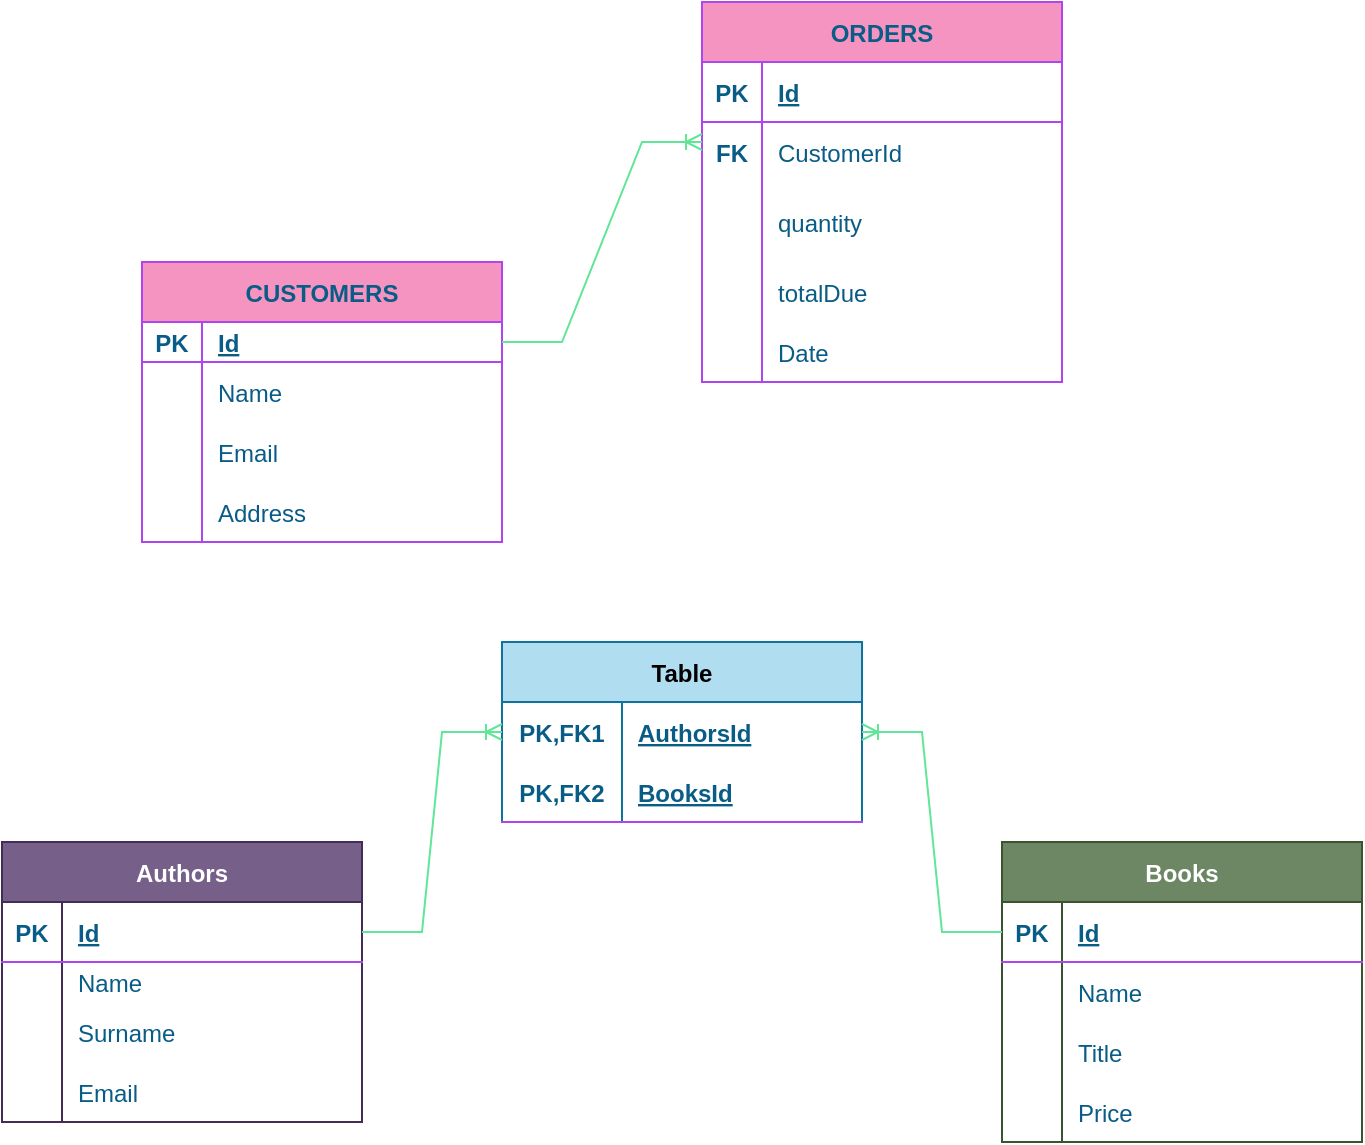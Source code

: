 <mxfile version="20.6.0" type="github"><diagram id="cWvMnReWxe6fXJDo-hfI" name="Page-1"><mxGraphModel dx="735" dy="468" grid="1" gridSize="10" guides="1" tooltips="1" connect="1" arrows="1" fold="1" page="1" pageScale="1" pageWidth="827" pageHeight="1169" math="0" shadow="0"><root><mxCell id="0"/><mxCell id="1" parent="0"/><mxCell id="p9WgMxIg7uRtwObwX0NN-1" value="CUSTOMERS" style="shape=table;startSize=30;container=1;collapsible=1;childLayout=tableLayout;fixedRows=1;rowLines=0;fontStyle=1;align=center;resizeLast=1;fillColor=#F694C1;strokeColor=#AF45ED;fontColor=#095C86;" vertex="1" parent="1"><mxGeometry x="80" y="150" width="180" height="140" as="geometry"/></mxCell><mxCell id="p9WgMxIg7uRtwObwX0NN-2" value="" style="shape=tableRow;horizontal=0;startSize=0;swimlaneHead=0;swimlaneBody=0;fillColor=none;collapsible=0;dropTarget=0;points=[[0,0.5],[1,0.5]];portConstraint=eastwest;top=0;left=0;right=0;bottom=1;strokeColor=#AF45ED;fontColor=#095C86;" vertex="1" parent="p9WgMxIg7uRtwObwX0NN-1"><mxGeometry y="30" width="180" height="20" as="geometry"/></mxCell><mxCell id="p9WgMxIg7uRtwObwX0NN-3" value="PK" style="shape=partialRectangle;connectable=0;fillColor=none;top=0;left=0;bottom=0;right=0;fontStyle=1;overflow=hidden;strokeColor=#AF45ED;fontColor=#095C86;" vertex="1" parent="p9WgMxIg7uRtwObwX0NN-2"><mxGeometry width="30" height="20" as="geometry"><mxRectangle width="30" height="20" as="alternateBounds"/></mxGeometry></mxCell><mxCell id="p9WgMxIg7uRtwObwX0NN-4" value="Id" style="shape=partialRectangle;connectable=0;fillColor=none;top=0;left=0;bottom=0;right=0;align=left;spacingLeft=6;fontStyle=5;overflow=hidden;strokeColor=#AF45ED;fontColor=#095C86;" vertex="1" parent="p9WgMxIg7uRtwObwX0NN-2"><mxGeometry x="30" width="150" height="20" as="geometry"><mxRectangle width="150" height="20" as="alternateBounds"/></mxGeometry></mxCell><mxCell id="p9WgMxIg7uRtwObwX0NN-5" value="" style="shape=tableRow;horizontal=0;startSize=0;swimlaneHead=0;swimlaneBody=0;fillColor=none;collapsible=0;dropTarget=0;points=[[0,0.5],[1,0.5]];portConstraint=eastwest;top=0;left=0;right=0;bottom=0;strokeColor=#AF45ED;fontColor=#095C86;" vertex="1" parent="p9WgMxIg7uRtwObwX0NN-1"><mxGeometry y="50" width="180" height="30" as="geometry"/></mxCell><mxCell id="p9WgMxIg7uRtwObwX0NN-6" value="" style="shape=partialRectangle;connectable=0;fillColor=none;top=0;left=0;bottom=0;right=0;editable=1;overflow=hidden;strokeColor=#AF45ED;fontColor=#095C86;" vertex="1" parent="p9WgMxIg7uRtwObwX0NN-5"><mxGeometry width="30" height="30" as="geometry"><mxRectangle width="30" height="30" as="alternateBounds"/></mxGeometry></mxCell><mxCell id="p9WgMxIg7uRtwObwX0NN-7" value="Name" style="shape=partialRectangle;connectable=0;fillColor=none;top=0;left=0;bottom=0;right=0;align=left;spacingLeft=6;overflow=hidden;strokeColor=#AF45ED;fontColor=#095C86;" vertex="1" parent="p9WgMxIg7uRtwObwX0NN-5"><mxGeometry x="30" width="150" height="30" as="geometry"><mxRectangle width="150" height="30" as="alternateBounds"/></mxGeometry></mxCell><mxCell id="p9WgMxIg7uRtwObwX0NN-8" value="" style="shape=tableRow;horizontal=0;startSize=0;swimlaneHead=0;swimlaneBody=0;fillColor=none;collapsible=0;dropTarget=0;points=[[0,0.5],[1,0.5]];portConstraint=eastwest;top=0;left=0;right=0;bottom=0;strokeColor=#AF45ED;fontColor=#095C86;" vertex="1" parent="p9WgMxIg7uRtwObwX0NN-1"><mxGeometry y="80" width="180" height="30" as="geometry"/></mxCell><mxCell id="p9WgMxIg7uRtwObwX0NN-9" value="" style="shape=partialRectangle;connectable=0;fillColor=none;top=0;left=0;bottom=0;right=0;editable=1;overflow=hidden;strokeColor=#AF45ED;fontColor=#095C86;" vertex="1" parent="p9WgMxIg7uRtwObwX0NN-8"><mxGeometry width="30" height="30" as="geometry"><mxRectangle width="30" height="30" as="alternateBounds"/></mxGeometry></mxCell><mxCell id="p9WgMxIg7uRtwObwX0NN-10" value="Email" style="shape=partialRectangle;connectable=0;fillColor=none;top=0;left=0;bottom=0;right=0;align=left;spacingLeft=6;overflow=hidden;strokeColor=#AF45ED;fontColor=#095C86;" vertex="1" parent="p9WgMxIg7uRtwObwX0NN-8"><mxGeometry x="30" width="150" height="30" as="geometry"><mxRectangle width="150" height="30" as="alternateBounds"/></mxGeometry></mxCell><mxCell id="p9WgMxIg7uRtwObwX0NN-11" value="" style="shape=tableRow;horizontal=0;startSize=0;swimlaneHead=0;swimlaneBody=0;fillColor=none;collapsible=0;dropTarget=0;points=[[0,0.5],[1,0.5]];portConstraint=eastwest;top=0;left=0;right=0;bottom=0;strokeColor=#AF45ED;fontColor=#095C86;" vertex="1" parent="p9WgMxIg7uRtwObwX0NN-1"><mxGeometry y="110" width="180" height="30" as="geometry"/></mxCell><mxCell id="p9WgMxIg7uRtwObwX0NN-12" value="" style="shape=partialRectangle;connectable=0;fillColor=none;top=0;left=0;bottom=0;right=0;editable=1;overflow=hidden;strokeColor=#AF45ED;fontColor=#095C86;" vertex="1" parent="p9WgMxIg7uRtwObwX0NN-11"><mxGeometry width="30" height="30" as="geometry"><mxRectangle width="30" height="30" as="alternateBounds"/></mxGeometry></mxCell><mxCell id="p9WgMxIg7uRtwObwX0NN-13" value="Address" style="shape=partialRectangle;connectable=0;fillColor=none;top=0;left=0;bottom=0;right=0;align=left;spacingLeft=6;overflow=hidden;strokeColor=#AF45ED;fontColor=#095C86;" vertex="1" parent="p9WgMxIg7uRtwObwX0NN-11"><mxGeometry x="30" width="150" height="30" as="geometry"><mxRectangle width="150" height="30" as="alternateBounds"/></mxGeometry></mxCell><mxCell id="p9WgMxIg7uRtwObwX0NN-14" value="ORDERS" style="shape=table;startSize=30;container=1;collapsible=1;childLayout=tableLayout;fixedRows=1;rowLines=0;fontStyle=1;align=center;resizeLast=1;fillColor=#F694C1;strokeColor=#AF45ED;fontColor=#095C86;" vertex="1" parent="1"><mxGeometry x="360" y="20" width="180" height="190" as="geometry"/></mxCell><mxCell id="p9WgMxIg7uRtwObwX0NN-15" value="" style="shape=tableRow;horizontal=0;startSize=0;swimlaneHead=0;swimlaneBody=0;fillColor=none;collapsible=0;dropTarget=0;points=[[0,0.5],[1,0.5]];portConstraint=eastwest;top=0;left=0;right=0;bottom=1;strokeColor=#AF45ED;fontColor=#095C86;" vertex="1" parent="p9WgMxIg7uRtwObwX0NN-14"><mxGeometry y="30" width="180" height="30" as="geometry"/></mxCell><mxCell id="p9WgMxIg7uRtwObwX0NN-16" value="PK" style="shape=partialRectangle;connectable=0;fillColor=none;top=0;left=0;bottom=0;right=0;fontStyle=1;overflow=hidden;strokeColor=#AF45ED;fontColor=#095C86;" vertex="1" parent="p9WgMxIg7uRtwObwX0NN-15"><mxGeometry width="30" height="30" as="geometry"><mxRectangle width="30" height="30" as="alternateBounds"/></mxGeometry></mxCell><mxCell id="p9WgMxIg7uRtwObwX0NN-17" value="Id" style="shape=partialRectangle;connectable=0;fillColor=none;top=0;left=0;bottom=0;right=0;align=left;spacingLeft=6;fontStyle=5;overflow=hidden;strokeColor=#AF45ED;fontColor=#095C86;" vertex="1" parent="p9WgMxIg7uRtwObwX0NN-15"><mxGeometry x="30" width="150" height="30" as="geometry"><mxRectangle width="150" height="30" as="alternateBounds"/></mxGeometry></mxCell><mxCell id="p9WgMxIg7uRtwObwX0NN-18" value="" style="shape=tableRow;horizontal=0;startSize=0;swimlaneHead=0;swimlaneBody=0;fillColor=none;collapsible=0;dropTarget=0;points=[[0,0.5],[1,0.5]];portConstraint=eastwest;top=0;left=0;right=0;bottom=0;strokeColor=#AF45ED;fontColor=#095C86;" vertex="1" parent="p9WgMxIg7uRtwObwX0NN-14"><mxGeometry y="60" width="180" height="30" as="geometry"/></mxCell><mxCell id="p9WgMxIg7uRtwObwX0NN-19" value="FK" style="shape=partialRectangle;connectable=0;fillColor=none;top=0;left=0;bottom=0;right=0;editable=1;overflow=hidden;fontStyle=1;strokeColor=#AF45ED;fontColor=#095C86;" vertex="1" parent="p9WgMxIg7uRtwObwX0NN-18"><mxGeometry width="30" height="30" as="geometry"><mxRectangle width="30" height="30" as="alternateBounds"/></mxGeometry></mxCell><mxCell id="p9WgMxIg7uRtwObwX0NN-20" value="CustomerId" style="shape=partialRectangle;connectable=0;fillColor=none;top=0;left=0;bottom=0;right=0;align=left;spacingLeft=6;overflow=hidden;strokeColor=#AF45ED;fontColor=#095C86;" vertex="1" parent="p9WgMxIg7uRtwObwX0NN-18"><mxGeometry x="30" width="150" height="30" as="geometry"><mxRectangle width="150" height="30" as="alternateBounds"/></mxGeometry></mxCell><mxCell id="p9WgMxIg7uRtwObwX0NN-21" value="" style="shape=tableRow;horizontal=0;startSize=0;swimlaneHead=0;swimlaneBody=0;fillColor=none;collapsible=0;dropTarget=0;points=[[0,0.5],[1,0.5]];portConstraint=eastwest;top=0;left=0;right=0;bottom=0;strokeColor=#AF45ED;fontColor=#095C86;" vertex="1" parent="p9WgMxIg7uRtwObwX0NN-14"><mxGeometry y="90" width="180" height="40" as="geometry"/></mxCell><mxCell id="p9WgMxIg7uRtwObwX0NN-22" value="" style="shape=partialRectangle;connectable=0;fillColor=none;top=0;left=0;bottom=0;right=0;editable=1;overflow=hidden;strokeColor=#AF45ED;fontColor=#095C86;" vertex="1" parent="p9WgMxIg7uRtwObwX0NN-21"><mxGeometry width="30" height="40" as="geometry"><mxRectangle width="30" height="40" as="alternateBounds"/></mxGeometry></mxCell><mxCell id="p9WgMxIg7uRtwObwX0NN-23" value="quantity" style="shape=partialRectangle;connectable=0;fillColor=none;top=0;left=0;bottom=0;right=0;align=left;spacingLeft=6;overflow=hidden;strokeColor=#AF45ED;fontColor=#095C86;" vertex="1" parent="p9WgMxIg7uRtwObwX0NN-21"><mxGeometry x="30" width="150" height="40" as="geometry"><mxRectangle width="150" height="40" as="alternateBounds"/></mxGeometry></mxCell><mxCell id="p9WgMxIg7uRtwObwX0NN-24" value="" style="shape=tableRow;horizontal=0;startSize=0;swimlaneHead=0;swimlaneBody=0;fillColor=none;collapsible=0;dropTarget=0;points=[[0,0.5],[1,0.5]];portConstraint=eastwest;top=0;left=0;right=0;bottom=0;strokeColor=#AF45ED;fontColor=#095C86;" vertex="1" parent="p9WgMxIg7uRtwObwX0NN-14"><mxGeometry y="130" width="180" height="30" as="geometry"/></mxCell><mxCell id="p9WgMxIg7uRtwObwX0NN-25" value="" style="shape=partialRectangle;connectable=0;fillColor=none;top=0;left=0;bottom=0;right=0;editable=1;overflow=hidden;strokeColor=#AF45ED;fontColor=#095C86;" vertex="1" parent="p9WgMxIg7uRtwObwX0NN-24"><mxGeometry width="30" height="30" as="geometry"><mxRectangle width="30" height="30" as="alternateBounds"/></mxGeometry></mxCell><mxCell id="p9WgMxIg7uRtwObwX0NN-26" value="totalDue" style="shape=partialRectangle;connectable=0;fillColor=none;top=0;left=0;bottom=0;right=0;align=left;spacingLeft=6;overflow=hidden;strokeColor=#AF45ED;fontColor=#095C86;" vertex="1" parent="p9WgMxIg7uRtwObwX0NN-24"><mxGeometry x="30" width="150" height="30" as="geometry"><mxRectangle width="150" height="30" as="alternateBounds"/></mxGeometry></mxCell><mxCell id="p9WgMxIg7uRtwObwX0NN-49" value="" style="shape=tableRow;horizontal=0;startSize=0;swimlaneHead=0;swimlaneBody=0;fillColor=none;collapsible=0;dropTarget=0;points=[[0,0.5],[1,0.5]];portConstraint=eastwest;top=0;left=0;right=0;bottom=0;strokeColor=#AF45ED;fontColor=#095C86;" vertex="1" parent="p9WgMxIg7uRtwObwX0NN-14"><mxGeometry y="160" width="180" height="30" as="geometry"/></mxCell><mxCell id="p9WgMxIg7uRtwObwX0NN-50" value="" style="shape=partialRectangle;connectable=0;fillColor=none;top=0;left=0;bottom=0;right=0;editable=1;overflow=hidden;strokeColor=#AF45ED;fontColor=#095C86;" vertex="1" parent="p9WgMxIg7uRtwObwX0NN-49"><mxGeometry width="30" height="30" as="geometry"><mxRectangle width="30" height="30" as="alternateBounds"/></mxGeometry></mxCell><mxCell id="p9WgMxIg7uRtwObwX0NN-51" value="Date" style="shape=partialRectangle;connectable=0;fillColor=none;top=0;left=0;bottom=0;right=0;align=left;spacingLeft=6;overflow=hidden;strokeColor=#AF45ED;fontColor=#095C86;" vertex="1" parent="p9WgMxIg7uRtwObwX0NN-49"><mxGeometry x="30" width="150" height="30" as="geometry"><mxRectangle width="150" height="30" as="alternateBounds"/></mxGeometry></mxCell><mxCell id="p9WgMxIg7uRtwObwX0NN-52" value="" style="edgeStyle=entityRelationEdgeStyle;fontSize=12;html=1;endArrow=ERoneToMany;rounded=0;strokeColor=#60E696;fontColor=#095C86;fillColor=#F694C1;" edge="1" parent="1"><mxGeometry width="100" height="100" relative="1" as="geometry"><mxPoint x="260" y="190" as="sourcePoint"/><mxPoint x="360" y="90" as="targetPoint"/></mxGeometry></mxCell><mxCell id="p9WgMxIg7uRtwObwX0NN-53" value="Authors" style="shape=table;startSize=30;container=1;collapsible=1;childLayout=tableLayout;fixedRows=1;rowLines=0;fontStyle=1;align=center;resizeLast=1;strokeColor=#432D57;fillColor=#76608a;fontColor=#ffffff;" vertex="1" parent="1"><mxGeometry x="10" y="440" width="180" height="140" as="geometry"/></mxCell><mxCell id="p9WgMxIg7uRtwObwX0NN-54" value="" style="shape=tableRow;horizontal=0;startSize=0;swimlaneHead=0;swimlaneBody=0;fillColor=none;collapsible=0;dropTarget=0;points=[[0,0.5],[1,0.5]];portConstraint=eastwest;top=0;left=0;right=0;bottom=1;strokeColor=#AF45ED;fontColor=#095C86;" vertex="1" parent="p9WgMxIg7uRtwObwX0NN-53"><mxGeometry y="30" width="180" height="30" as="geometry"/></mxCell><mxCell id="p9WgMxIg7uRtwObwX0NN-55" value="PK" style="shape=partialRectangle;connectable=0;fillColor=none;top=0;left=0;bottom=0;right=0;fontStyle=1;overflow=hidden;strokeColor=#AF45ED;fontColor=#095C86;" vertex="1" parent="p9WgMxIg7uRtwObwX0NN-54"><mxGeometry width="30" height="30" as="geometry"><mxRectangle width="30" height="30" as="alternateBounds"/></mxGeometry></mxCell><mxCell id="p9WgMxIg7uRtwObwX0NN-56" value="Id" style="shape=partialRectangle;connectable=0;fillColor=none;top=0;left=0;bottom=0;right=0;align=left;spacingLeft=6;fontStyle=5;overflow=hidden;strokeColor=#AF45ED;fontColor=#095C86;" vertex="1" parent="p9WgMxIg7uRtwObwX0NN-54"><mxGeometry x="30" width="150" height="30" as="geometry"><mxRectangle width="150" height="30" as="alternateBounds"/></mxGeometry></mxCell><mxCell id="p9WgMxIg7uRtwObwX0NN-57" value="" style="shape=tableRow;horizontal=0;startSize=0;swimlaneHead=0;swimlaneBody=0;fillColor=none;collapsible=0;dropTarget=0;points=[[0,0.5],[1,0.5]];portConstraint=eastwest;top=0;left=0;right=0;bottom=0;strokeColor=#AF45ED;fontColor=#095C86;" vertex="1" parent="p9WgMxIg7uRtwObwX0NN-53"><mxGeometry y="60" width="180" height="20" as="geometry"/></mxCell><mxCell id="p9WgMxIg7uRtwObwX0NN-58" value="" style="shape=partialRectangle;connectable=0;fillColor=none;top=0;left=0;bottom=0;right=0;editable=1;overflow=hidden;strokeColor=#AF45ED;fontColor=#095C86;" vertex="1" parent="p9WgMxIg7uRtwObwX0NN-57"><mxGeometry width="30" height="20" as="geometry"><mxRectangle width="30" height="20" as="alternateBounds"/></mxGeometry></mxCell><mxCell id="p9WgMxIg7uRtwObwX0NN-59" value="Name    " style="shape=partialRectangle;connectable=0;fillColor=none;top=0;left=0;bottom=0;right=0;align=left;spacingLeft=6;overflow=hidden;strokeColor=#AF45ED;fontColor=#095C86;" vertex="1" parent="p9WgMxIg7uRtwObwX0NN-57"><mxGeometry x="30" width="150" height="20" as="geometry"><mxRectangle width="150" height="20" as="alternateBounds"/></mxGeometry></mxCell><mxCell id="p9WgMxIg7uRtwObwX0NN-60" value="" style="shape=tableRow;horizontal=0;startSize=0;swimlaneHead=0;swimlaneBody=0;fillColor=none;collapsible=0;dropTarget=0;points=[[0,0.5],[1,0.5]];portConstraint=eastwest;top=0;left=0;right=0;bottom=0;strokeColor=#AF45ED;fontColor=#095C86;" vertex="1" parent="p9WgMxIg7uRtwObwX0NN-53"><mxGeometry y="80" width="180" height="30" as="geometry"/></mxCell><mxCell id="p9WgMxIg7uRtwObwX0NN-61" value="" style="shape=partialRectangle;connectable=0;fillColor=none;top=0;left=0;bottom=0;right=0;editable=1;overflow=hidden;strokeColor=#AF45ED;fontColor=#095C86;" vertex="1" parent="p9WgMxIg7uRtwObwX0NN-60"><mxGeometry width="30" height="30" as="geometry"><mxRectangle width="30" height="30" as="alternateBounds"/></mxGeometry></mxCell><mxCell id="p9WgMxIg7uRtwObwX0NN-62" value="Surname" style="shape=partialRectangle;connectable=0;fillColor=none;top=0;left=0;bottom=0;right=0;align=left;spacingLeft=6;overflow=hidden;strokeColor=#AF45ED;fontColor=#095C86;" vertex="1" parent="p9WgMxIg7uRtwObwX0NN-60"><mxGeometry x="30" width="150" height="30" as="geometry"><mxRectangle width="150" height="30" as="alternateBounds"/></mxGeometry></mxCell><mxCell id="p9WgMxIg7uRtwObwX0NN-63" value="" style="shape=tableRow;horizontal=0;startSize=0;swimlaneHead=0;swimlaneBody=0;fillColor=none;collapsible=0;dropTarget=0;points=[[0,0.5],[1,0.5]];portConstraint=eastwest;top=0;left=0;right=0;bottom=0;strokeColor=#AF45ED;fontColor=#095C86;" vertex="1" parent="p9WgMxIg7uRtwObwX0NN-53"><mxGeometry y="110" width="180" height="30" as="geometry"/></mxCell><mxCell id="p9WgMxIg7uRtwObwX0NN-64" value="" style="shape=partialRectangle;connectable=0;fillColor=none;top=0;left=0;bottom=0;right=0;editable=1;overflow=hidden;strokeColor=#AF45ED;fontColor=#095C86;" vertex="1" parent="p9WgMxIg7uRtwObwX0NN-63"><mxGeometry width="30" height="30" as="geometry"><mxRectangle width="30" height="30" as="alternateBounds"/></mxGeometry></mxCell><mxCell id="p9WgMxIg7uRtwObwX0NN-65" value="Email" style="shape=partialRectangle;connectable=0;fillColor=none;top=0;left=0;bottom=0;right=0;align=left;spacingLeft=6;overflow=hidden;strokeColor=#AF45ED;fontColor=#095C86;" vertex="1" parent="p9WgMxIg7uRtwObwX0NN-63"><mxGeometry x="30" width="150" height="30" as="geometry"><mxRectangle width="150" height="30" as="alternateBounds"/></mxGeometry></mxCell><mxCell id="p9WgMxIg7uRtwObwX0NN-66" value="Books" style="shape=table;startSize=30;container=1;collapsible=1;childLayout=tableLayout;fixedRows=1;rowLines=0;fontStyle=1;align=center;resizeLast=1;strokeColor=#3A5431;fontColor=#ffffff;fillColor=#6d8764;" vertex="1" parent="1"><mxGeometry x="510" y="440" width="180" height="150" as="geometry"/></mxCell><mxCell id="p9WgMxIg7uRtwObwX0NN-67" value="" style="shape=tableRow;horizontal=0;startSize=0;swimlaneHead=0;swimlaneBody=0;fillColor=none;collapsible=0;dropTarget=0;points=[[0,0.5],[1,0.5]];portConstraint=eastwest;top=0;left=0;right=0;bottom=1;strokeColor=#AF45ED;fontColor=#095C86;" vertex="1" parent="p9WgMxIg7uRtwObwX0NN-66"><mxGeometry y="30" width="180" height="30" as="geometry"/></mxCell><mxCell id="p9WgMxIg7uRtwObwX0NN-68" value="PK" style="shape=partialRectangle;connectable=0;fillColor=none;top=0;left=0;bottom=0;right=0;fontStyle=1;overflow=hidden;strokeColor=#AF45ED;fontColor=#095C86;" vertex="1" parent="p9WgMxIg7uRtwObwX0NN-67"><mxGeometry width="30" height="30" as="geometry"><mxRectangle width="30" height="30" as="alternateBounds"/></mxGeometry></mxCell><mxCell id="p9WgMxIg7uRtwObwX0NN-69" value="Id" style="shape=partialRectangle;connectable=0;fillColor=none;top=0;left=0;bottom=0;right=0;align=left;spacingLeft=6;fontStyle=5;overflow=hidden;strokeColor=#AF45ED;fontColor=#095C86;" vertex="1" parent="p9WgMxIg7uRtwObwX0NN-67"><mxGeometry x="30" width="150" height="30" as="geometry"><mxRectangle width="150" height="30" as="alternateBounds"/></mxGeometry></mxCell><mxCell id="p9WgMxIg7uRtwObwX0NN-70" value="" style="shape=tableRow;horizontal=0;startSize=0;swimlaneHead=0;swimlaneBody=0;fillColor=none;collapsible=0;dropTarget=0;points=[[0,0.5],[1,0.5]];portConstraint=eastwest;top=0;left=0;right=0;bottom=0;strokeColor=#AF45ED;fontColor=#095C86;" vertex="1" parent="p9WgMxIg7uRtwObwX0NN-66"><mxGeometry y="60" width="180" height="30" as="geometry"/></mxCell><mxCell id="p9WgMxIg7uRtwObwX0NN-71" value="" style="shape=partialRectangle;connectable=0;fillColor=none;top=0;left=0;bottom=0;right=0;editable=1;overflow=hidden;strokeColor=#AF45ED;fontColor=#095C86;" vertex="1" parent="p9WgMxIg7uRtwObwX0NN-70"><mxGeometry width="30" height="30" as="geometry"><mxRectangle width="30" height="30" as="alternateBounds"/></mxGeometry></mxCell><mxCell id="p9WgMxIg7uRtwObwX0NN-72" value="Name" style="shape=partialRectangle;connectable=0;fillColor=none;top=0;left=0;bottom=0;right=0;align=left;spacingLeft=6;overflow=hidden;strokeColor=#AF45ED;fontColor=#095C86;" vertex="1" parent="p9WgMxIg7uRtwObwX0NN-70"><mxGeometry x="30" width="150" height="30" as="geometry"><mxRectangle width="150" height="30" as="alternateBounds"/></mxGeometry></mxCell><mxCell id="p9WgMxIg7uRtwObwX0NN-73" value="" style="shape=tableRow;horizontal=0;startSize=0;swimlaneHead=0;swimlaneBody=0;fillColor=none;collapsible=0;dropTarget=0;points=[[0,0.5],[1,0.5]];portConstraint=eastwest;top=0;left=0;right=0;bottom=0;strokeColor=#AF45ED;fontColor=#095C86;" vertex="1" parent="p9WgMxIg7uRtwObwX0NN-66"><mxGeometry y="90" width="180" height="30" as="geometry"/></mxCell><mxCell id="p9WgMxIg7uRtwObwX0NN-74" value="" style="shape=partialRectangle;connectable=0;fillColor=none;top=0;left=0;bottom=0;right=0;editable=1;overflow=hidden;strokeColor=#AF45ED;fontColor=#095C86;" vertex="1" parent="p9WgMxIg7uRtwObwX0NN-73"><mxGeometry width="30" height="30" as="geometry"><mxRectangle width="30" height="30" as="alternateBounds"/></mxGeometry></mxCell><mxCell id="p9WgMxIg7uRtwObwX0NN-75" value="Title" style="shape=partialRectangle;connectable=0;fillColor=none;top=0;left=0;bottom=0;right=0;align=left;spacingLeft=6;overflow=hidden;strokeColor=#AF45ED;fontColor=#095C86;" vertex="1" parent="p9WgMxIg7uRtwObwX0NN-73"><mxGeometry x="30" width="150" height="30" as="geometry"><mxRectangle width="150" height="30" as="alternateBounds"/></mxGeometry></mxCell><mxCell id="p9WgMxIg7uRtwObwX0NN-76" value="" style="shape=tableRow;horizontal=0;startSize=0;swimlaneHead=0;swimlaneBody=0;fillColor=none;collapsible=0;dropTarget=0;points=[[0,0.5],[1,0.5]];portConstraint=eastwest;top=0;left=0;right=0;bottom=0;strokeColor=#AF45ED;fontColor=#095C86;" vertex="1" parent="p9WgMxIg7uRtwObwX0NN-66"><mxGeometry y="120" width="180" height="30" as="geometry"/></mxCell><mxCell id="p9WgMxIg7uRtwObwX0NN-77" value="" style="shape=partialRectangle;connectable=0;fillColor=none;top=0;left=0;bottom=0;right=0;editable=1;overflow=hidden;strokeColor=#AF45ED;fontColor=#095C86;" vertex="1" parent="p9WgMxIg7uRtwObwX0NN-76"><mxGeometry width="30" height="30" as="geometry"><mxRectangle width="30" height="30" as="alternateBounds"/></mxGeometry></mxCell><mxCell id="p9WgMxIg7uRtwObwX0NN-78" value="Price" style="shape=partialRectangle;connectable=0;fillColor=none;top=0;left=0;bottom=0;right=0;align=left;spacingLeft=6;overflow=hidden;strokeColor=#AF45ED;fontColor=#095C86;" vertex="1" parent="p9WgMxIg7uRtwObwX0NN-76"><mxGeometry x="30" width="150" height="30" as="geometry"><mxRectangle width="150" height="30" as="alternateBounds"/></mxGeometry></mxCell><mxCell id="p9WgMxIg7uRtwObwX0NN-79" value="Table" style="shape=table;startSize=30;container=1;collapsible=1;childLayout=tableLayout;fixedRows=1;rowLines=0;fontStyle=1;align=center;resizeLast=1;fillColor=#b1ddf0;strokeColor=#10739e;" vertex="1" parent="1"><mxGeometry x="260" y="340" width="180" height="90" as="geometry"/></mxCell><mxCell id="p9WgMxIg7uRtwObwX0NN-80" value="" style="shape=tableRow;horizontal=0;startSize=0;swimlaneHead=0;swimlaneBody=0;fillColor=none;collapsible=0;dropTarget=0;points=[[0,0.5],[1,0.5]];portConstraint=eastwest;top=0;left=0;right=0;bottom=0;strokeColor=#AF45ED;fontColor=#095C86;" vertex="1" parent="p9WgMxIg7uRtwObwX0NN-79"><mxGeometry y="30" width="180" height="30" as="geometry"/></mxCell><mxCell id="p9WgMxIg7uRtwObwX0NN-81" value="PK,FK1" style="shape=partialRectangle;connectable=0;fillColor=none;top=0;left=0;bottom=0;right=0;fontStyle=1;overflow=hidden;strokeColor=#AF45ED;fontColor=#095C86;" vertex="1" parent="p9WgMxIg7uRtwObwX0NN-80"><mxGeometry width="60" height="30" as="geometry"><mxRectangle width="60" height="30" as="alternateBounds"/></mxGeometry></mxCell><mxCell id="p9WgMxIg7uRtwObwX0NN-82" value="AuthorsId" style="shape=partialRectangle;connectable=0;fillColor=none;top=0;left=0;bottom=0;right=0;align=left;spacingLeft=6;fontStyle=5;overflow=hidden;strokeColor=#AF45ED;fontColor=#095C86;" vertex="1" parent="p9WgMxIg7uRtwObwX0NN-80"><mxGeometry x="60" width="120" height="30" as="geometry"><mxRectangle width="120" height="30" as="alternateBounds"/></mxGeometry></mxCell><mxCell id="p9WgMxIg7uRtwObwX0NN-83" value="" style="shape=tableRow;horizontal=0;startSize=0;swimlaneHead=0;swimlaneBody=0;fillColor=none;collapsible=0;dropTarget=0;points=[[0,0.5],[1,0.5]];portConstraint=eastwest;top=0;left=0;right=0;bottom=1;strokeColor=#AF45ED;fontColor=#095C86;" vertex="1" parent="p9WgMxIg7uRtwObwX0NN-79"><mxGeometry y="60" width="180" height="30" as="geometry"/></mxCell><mxCell id="p9WgMxIg7uRtwObwX0NN-84" value="PK,FK2" style="shape=partialRectangle;connectable=0;fillColor=none;top=0;left=0;bottom=0;right=0;fontStyle=1;overflow=hidden;strokeColor=#AF45ED;fontColor=#095C86;" vertex="1" parent="p9WgMxIg7uRtwObwX0NN-83"><mxGeometry width="60" height="30" as="geometry"><mxRectangle width="60" height="30" as="alternateBounds"/></mxGeometry></mxCell><mxCell id="p9WgMxIg7uRtwObwX0NN-85" value="BooksId" style="shape=partialRectangle;connectable=0;fillColor=none;top=0;left=0;bottom=0;right=0;align=left;spacingLeft=6;fontStyle=5;overflow=hidden;strokeColor=#AF45ED;fontColor=#095C86;" vertex="1" parent="p9WgMxIg7uRtwObwX0NN-83"><mxGeometry x="60" width="120" height="30" as="geometry"><mxRectangle width="120" height="30" as="alternateBounds"/></mxGeometry></mxCell><mxCell id="p9WgMxIg7uRtwObwX0NN-92" value="" style="edgeStyle=entityRelationEdgeStyle;fontSize=12;html=1;endArrow=ERoneToMany;rounded=0;strokeColor=#60E696;fontColor=#095C86;fillColor=#F694C1;entryX=0;entryY=0.5;entryDx=0;entryDy=0;exitX=1;exitY=0.5;exitDx=0;exitDy=0;" edge="1" parent="1" source="p9WgMxIg7uRtwObwX0NN-54" target="p9WgMxIg7uRtwObwX0NN-80"><mxGeometry width="100" height="100" relative="1" as="geometry"><mxPoint x="160" y="780" as="sourcePoint"/><mxPoint x="360" y="530" as="targetPoint"/></mxGeometry></mxCell><mxCell id="p9WgMxIg7uRtwObwX0NN-93" value="" style="edgeStyle=entityRelationEdgeStyle;fontSize=12;html=1;endArrow=ERoneToMany;rounded=0;strokeColor=#60E696;fontColor=#095C86;fillColor=#F694C1;entryX=1;entryY=0.5;entryDx=0;entryDy=0;" edge="1" parent="1" source="p9WgMxIg7uRtwObwX0NN-67" target="p9WgMxIg7uRtwObwX0NN-80"><mxGeometry width="100" height="100" relative="1" as="geometry"><mxPoint x="390" y="601.333" as="sourcePoint"/><mxPoint x="360" y="350" as="targetPoint"/></mxGeometry></mxCell></root></mxGraphModel></diagram></mxfile>
